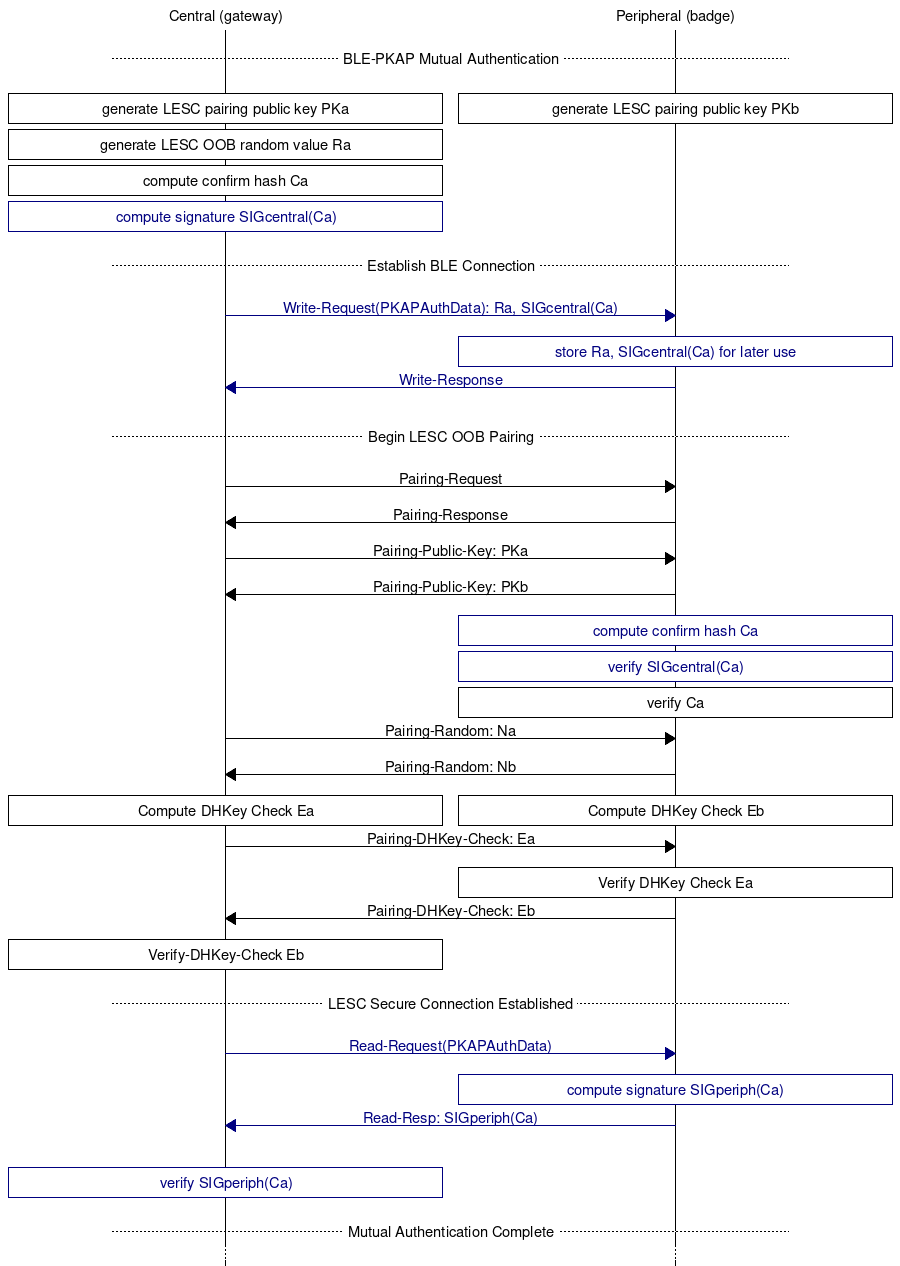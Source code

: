 msc {
    hscale="1.5";

    C [label="Central (gateway)"], P [label="Peripheral (badge)"];
    
    |||;
    --- [label=" BLE-PKAP Mutual Authentication "];
    |||;

    C box C [label="generate LESC pairing public key PKa"], P box P [label="generate LESC pairing public key PKb"];
    C box C [label="generate LESC OOB random value Ra"];
    C box C [label="compute confirm hash Ca"];
    C box C [label="compute signature SIGcentral(Ca)", textcolor=navy, linecolor=navy]; 

    |||;
    --- [label=" Establish BLE Connection "];
    |||;
    
    C => P [label="Write-Request(PKAPAuthData): Ra, SIGcentral(Ca)", textcolor=navy, linecolor=navy];
    P box P [label="store Ra, SIGcentral(Ca) for later use", textcolor=navy, linecolor=navy];
    P => C [label="Write-Response", textcolor=navy, linecolor=navy];

    |||;
    --- [label=" Begin LESC OOB Pairing "];
    |||;

    C => P [label="Pairing-Request"];
    P => C [label="Pairing-Response"];

    C => P [label="Pairing-Public-Key: PKa"];
    P => C [label="Pairing-Public-Key: PKb"];

    P box P [label="compute confirm hash Ca", textcolor=navy, linecolor=navy];    
    P box P [label="verify SIGcentral(Ca)", textcolor=navy, linecolor=navy];
    P box P [label="verify Ca"];
    
    C => P [label="Pairing-Random: Na"];
    P => C [label="Pairing-Random: Nb"];

    C box C [label="Compute DHKey Check Ea"], P box P [label="Compute DHKey Check Eb"];    

    C => P [label="Pairing-DHKey-Check: Ea"];
    
    P box P [label="Verify DHKey Check Ea"];    
    
    P => C [label="Pairing-DHKey-Check: Eb"];

    C box C [label="Verify-DHKey-Check Eb"];    

    |||;
    --- [label=" LESC Secure Connection Established "];
    |||;

    C => P [label="Read-Request(PKAPAuthData)", textcolor=navy, linecolor=navy];
    P box P [label="compute signature SIGperiph(Ca)", textcolor=navy, linecolor=navy]; 
    P => C [label="Read-Resp: SIGperiph(Ca)", textcolor=navy, linecolor=navy];

    |||;   

    C box C [label="verify SIGperiph(Ca)", textcolor=navy, linecolor=navy];
    
    |||;   
    --- [label=" Mutual Authentication Complete "];
    ...;
    
}
